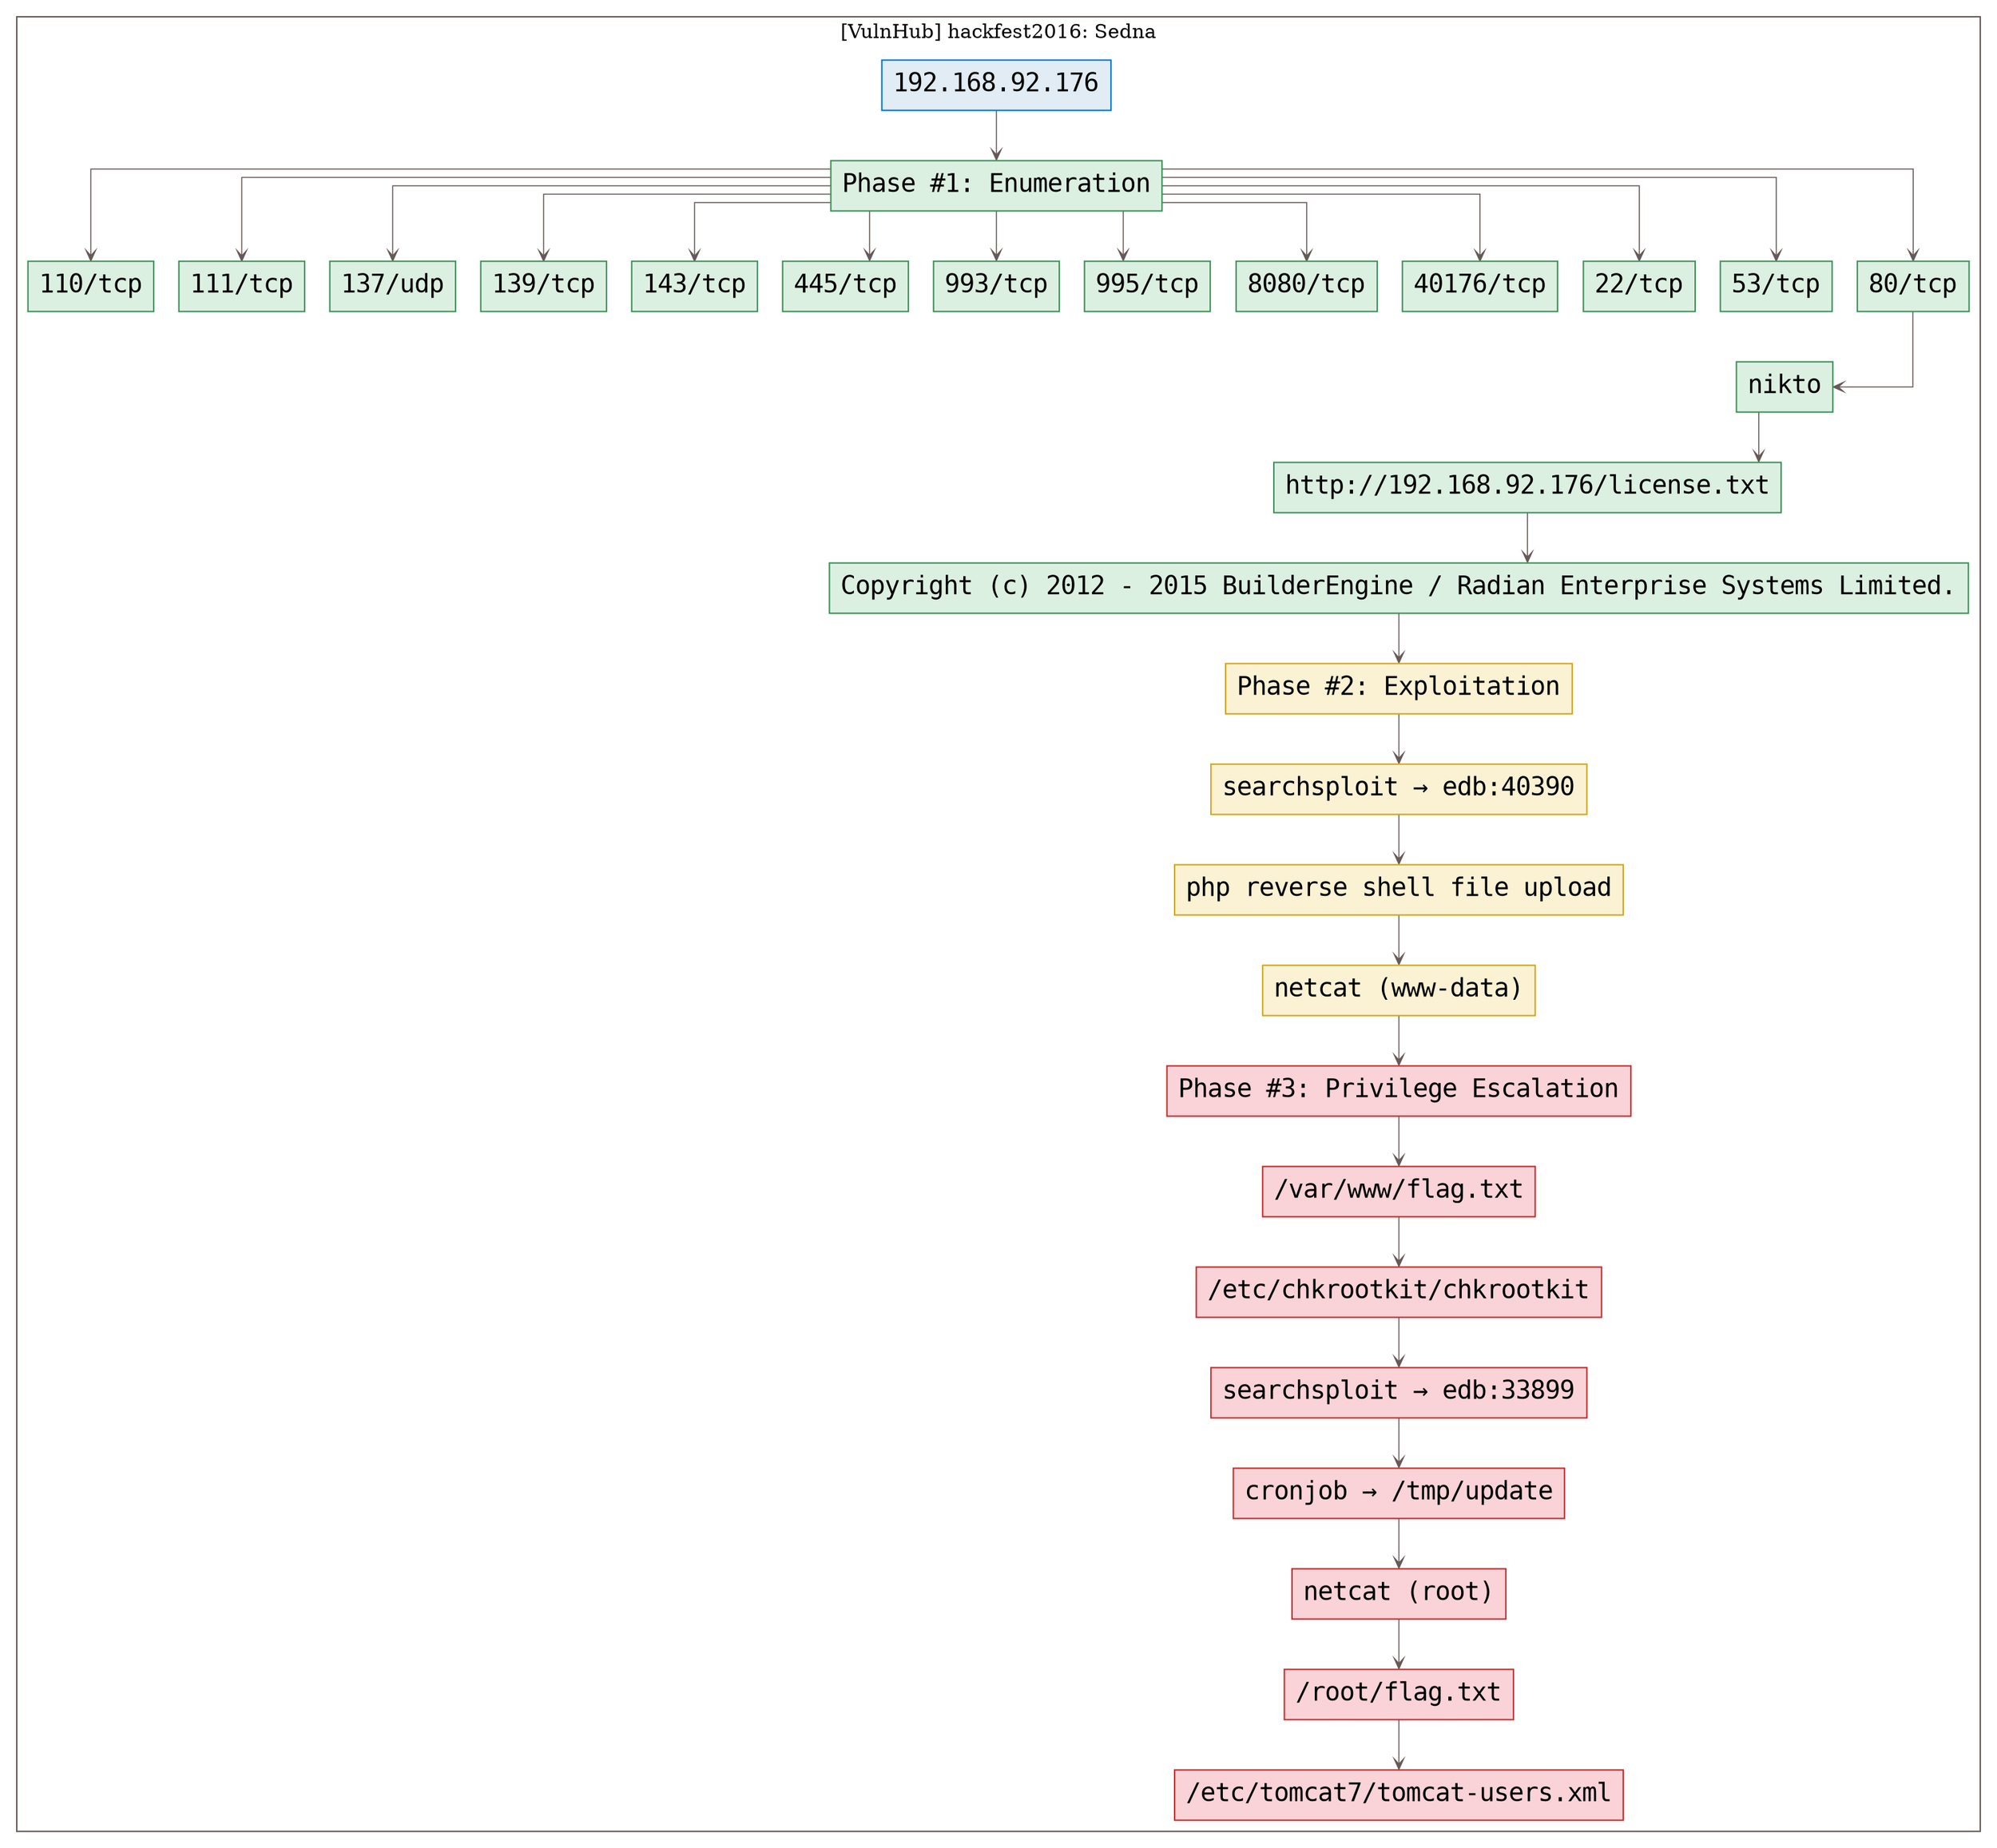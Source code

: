 digraph G {
  #rankdir=LR;
  nodesdictep=1.0; splines="ortho"; K=0.6; overlap=scale; fixedsize=true; resolution=72; bgcolor="#ffffff"; outputorder="edgesfirst";
  node [fontname="courier" fontsize=18 shape=box width=0.25 fillcolor="white" style="filled,solid"];
  edge [style=solid color="#665957" penwidth=0.75 arrowhead=vee arrowsize=0.75 ];

  0[label="192.168.92.176" color="#0077cc" fillcolor="#e1ecf4" tooltip="[VulnHub] hackfest2016: Sedna"];
  10[label="php reverse shell file upload" color="#cea51b" fillcolor="#fbf2d4" tooltip="Phase #2:Exploitation"];
  11[label="netcat (www-data)" color="#cea51b" fillcolor="#fbf2d4" tooltip="Phase #2:Exploitation"];
  12[label="Phase #3: Privilege Escalation" color="#c02d2e" fillcolor="#f9d3d7" tooltip="Phase #3:Privilege Escalation"];
  13[label="/var/www/flag.txt" color="#c02d2e" fillcolor="#f9d3d7" tooltip="Phase #3:Privilege Escalation"];
  14[label="/etc/chkrootkit/chkrootkit" color="#c02d2e" fillcolor="#f9d3d7" tooltip="Phase #3:Privilege Escalation"];
  15[label="searchsploit → edb:33899" color="#c02d2e" fillcolor="#f9d3d7" tooltip="Phase #3:Privilege Escalation"];
  16[label="cronjob → /tmp/update" color="#c02d2e" fillcolor="#f9d3d7" tooltip="Phase #3:Privilege Escalation"];
  17[label="netcat (root)" color="#c02d2e" fillcolor="#f9d3d7" tooltip="Phase #3:Privilege Escalation"];
  18[label="/root/flag.txt" color="#c02d2e" fillcolor="#f9d3d7" tooltip="Phase #3:Privilege Escalation"];
  19[label="/etc/tomcat7/tomcat-users.xml" color="#c02d2e" fillcolor="#f9d3d7" tooltip="Phase #3:Privilege Escalation"];
  1[label="Phase #1: Enumeration" color="#3d8f58" fillcolor="#dcf0e2" tooltip="Phase #1:Enumeration"];
  20[label="110/tcp" color="#3d8f58" fillcolor="#dcf0e2" tooltip="Phase #1:Enumeration"];
  21[label="111/tcp" color="#3d8f58" fillcolor="#dcf0e2" tooltip="Phase #1:Enumeration"];
  22[label="137/udp" color="#3d8f58" fillcolor="#dcf0e2" tooltip="Phase #1:Enumeration"];
  23[label="139/tcp" color="#3d8f58" fillcolor="#dcf0e2" tooltip="Phase #1:Enumeration"];
  24[label="143/tcp" color="#3d8f58" fillcolor="#dcf0e2" tooltip="Phase #1:Enumeration"];
  25[label="445/tcp" color="#3d8f58" fillcolor="#dcf0e2" tooltip="Phase #1:Enumeration"];
  26[label="993/tcp" color="#3d8f58" fillcolor="#dcf0e2" tooltip="Phase #1:Enumeration"];
  27[label="995/tcp" color="#3d8f58" fillcolor="#dcf0e2" tooltip="Phase #1:Enumeration"];
  28[label="8080/tcp" color="#3d8f58" fillcolor="#dcf0e2" tooltip="Phase #1:Enumeration"];
  29[label="40176/tcp" color="#3d8f58" fillcolor="#dcf0e2" tooltip="Phase #1:Enumeration"];
  2[label="22/tcp" color="#3d8f58" fillcolor="#dcf0e2" tooltip="Phase #1:Enumeration"];
  3[label="53/tcp" color="#3d8f58" fillcolor="#dcf0e2" tooltip="Phase #1:Enumeration"];
  4[label="80/tcp" color="#3d8f58" fillcolor="#dcf0e2" tooltip="Phase #1:Enumeration"];
  5[label="nikto" color="#3d8f58" fillcolor="#dcf0e2" tooltip="Phase #1:Enumeration"];
  6[label="http://192.168.92.176/license.txt" color="#3d8f58" fillcolor="#dcf0e2" tooltip="Phase #1:Enumeration"];
  7[label="Copyright (c) 2012 - 2015 BuilderEngine / Radian Enterprise Systems Limited." color="#3d8f58" fillcolor="#dcf0e2" tooltip="Phase #1:Enumeration"];
  8[label="Phase #2: Exploitation" color="#cea51b" fillcolor="#fbf2d4" tooltip="Phase #2:Exploitation"];
  9[label="searchsploit → edb:40390" color="#cea51b" fillcolor="#fbf2d4" tooltip="Phase #2:Exploitation"];

  subgraph cluster_0 {
    node [style="filled,solid"];
    label = "[VulnHub] hackfest2016: Sedna";
    color = "#665957";
    0 -> 1 [color="#665957"];
    1 -> 2 [color="#665957"];
    1 -> 20 [color="#665957"];
    1 -> 21 [color="#665957"];
    1 -> 22 [color="#665957"];
    1 -> 23 [color="#665957"];
    1 -> 24 [color="#665957"];
    1 -> 25 [color="#665957"];
    1 -> 26 [color="#665957"];
    1 -> 27 [color="#665957"];
    1 -> 28 [color="#665957"];
    1 -> 29 [color="#665957"];
    1 -> 3 [color="#665957"];
    1 -> 4 [color="#665957"];
    10 -> 11 [color="#665957"];
    11 -> 12 [color="#665957"];
    12 -> 13 [color="#665957"];
    13 -> 14 [color="#665957"];
    14 -> 15 [color="#665957"];
    15 -> 16 [color="#665957"];
    16 -> 17 [color="#665957"];
    17 -> 18 [color="#665957"];
    18 -> 19 [color="#665957"];
    4 -> 5 [color="#665957"];
    5 -> 6 [color="#665957"];
    6 -> 7 [color="#665957"];
    7 -> 8 [color="#665957"];
    8 -> 9 [color="#665957"];
    9 -> 10 [color="#665957"];
  }
}
